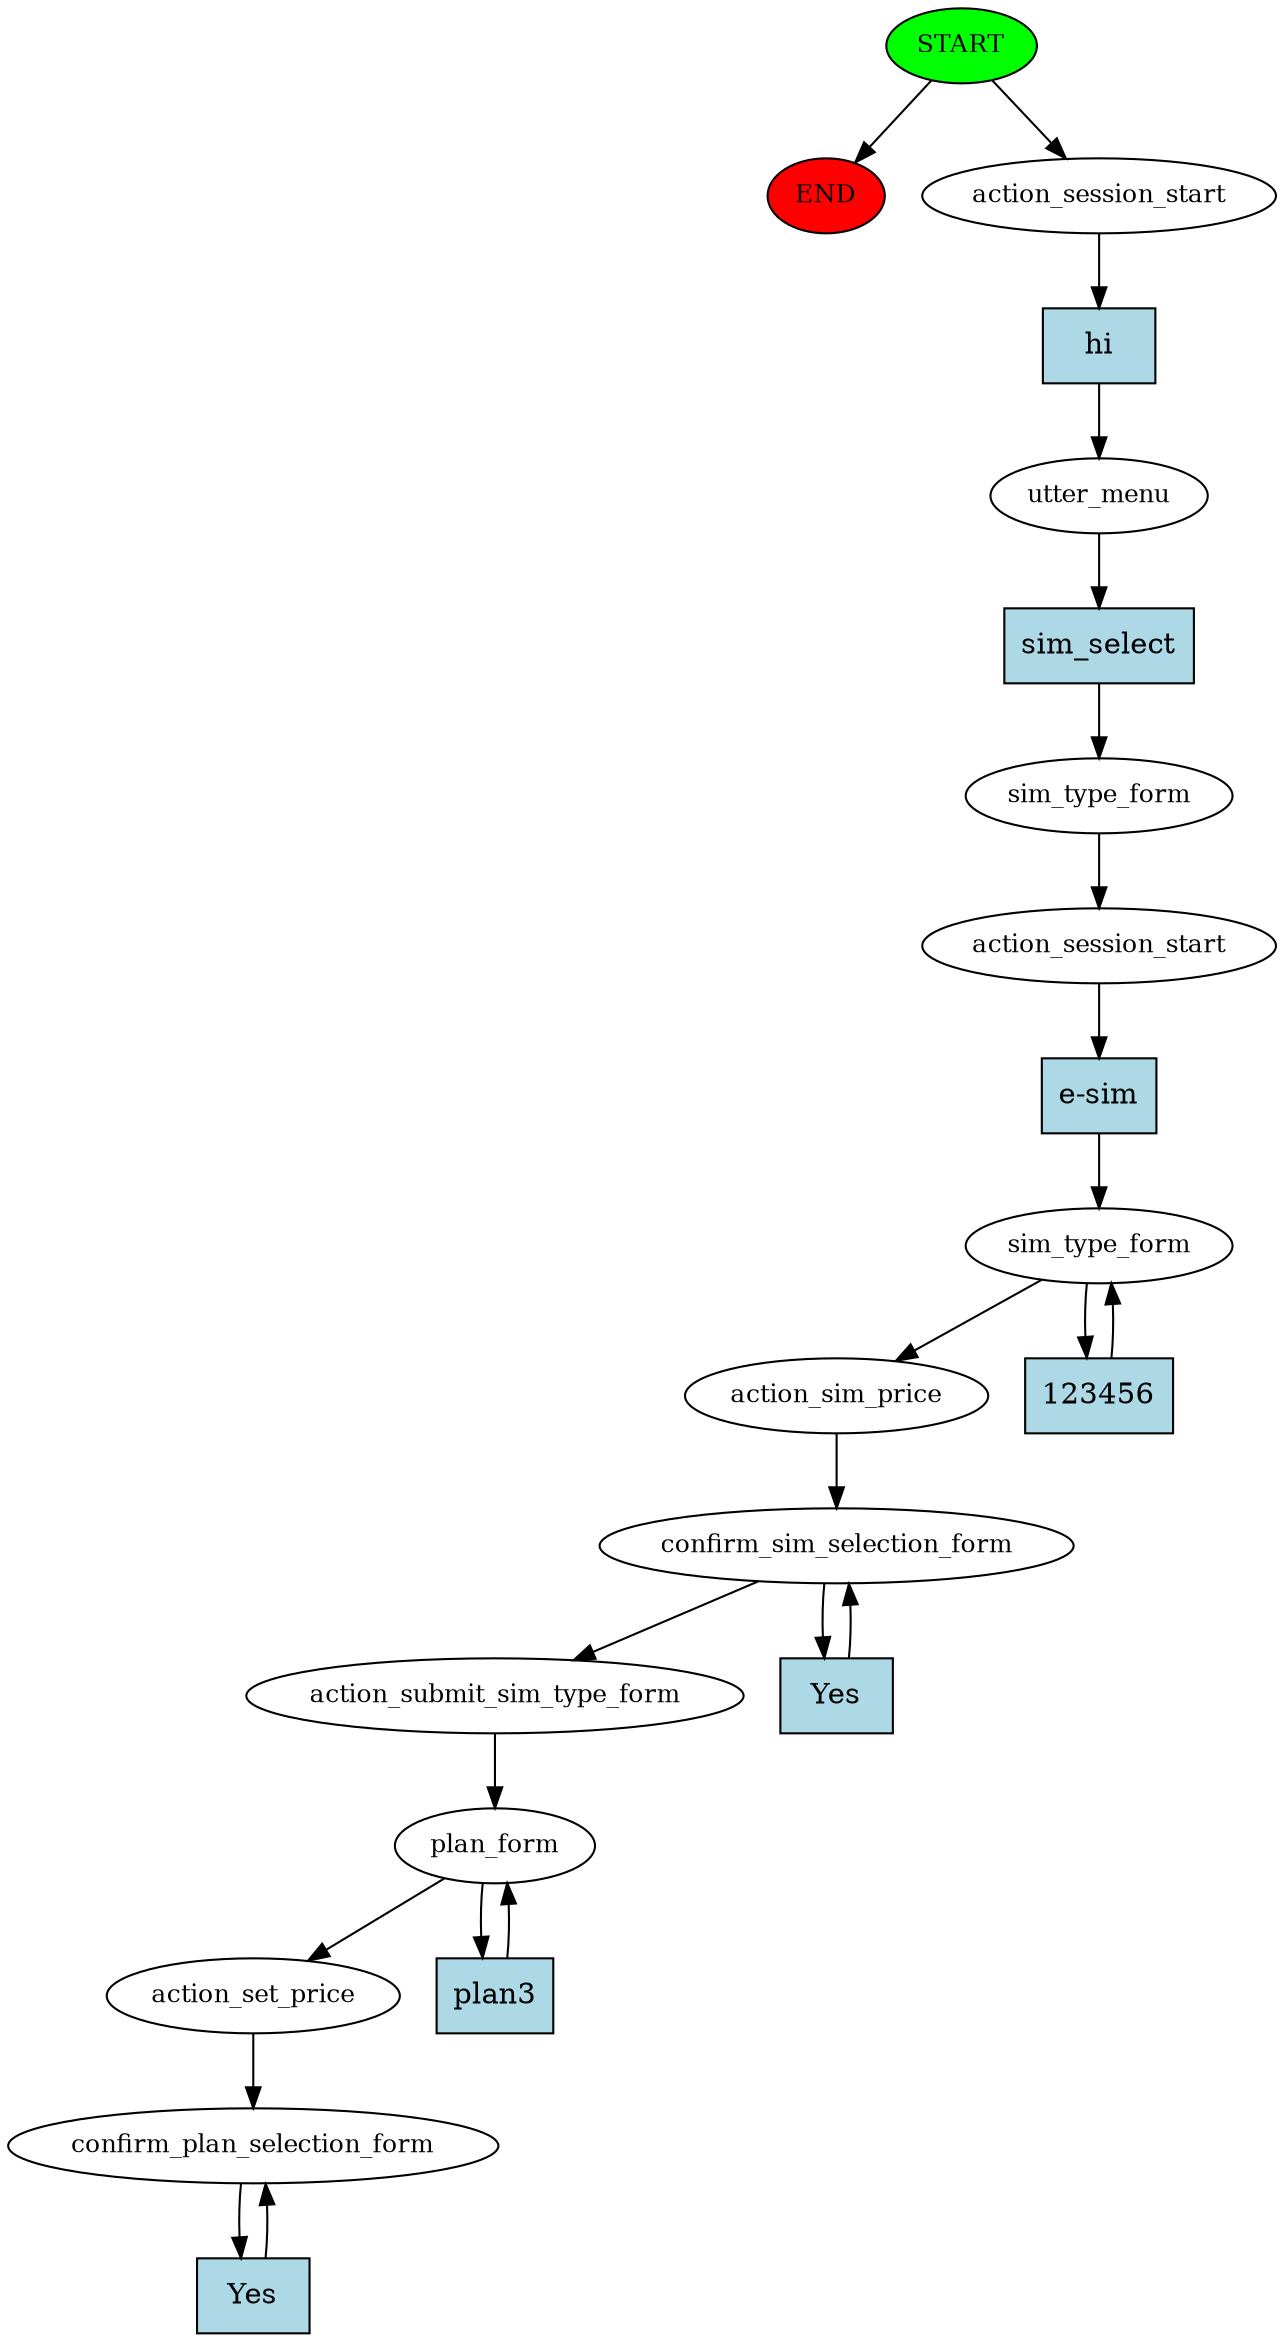 digraph  {
0 [class="start active", fillcolor=green, fontsize=12, label=START, style=filled];
"-1" [class=end, fillcolor=red, fontsize=12, label=END, style=filled];
1 [class=active, fontsize=12, label=action_session_start];
2 [class=active, fontsize=12, label=utter_menu];
3 [class=active, fontsize=12, label=sim_type_form];
4 [class=active, fontsize=12, label=action_session_start];
5 [class=active, fontsize=12, label=sim_type_form];
7 [class=active, fontsize=12, label=action_sim_price];
8 [class=active, fontsize=12, label=confirm_sim_selection_form];
10 [class=active, fontsize=12, label=action_submit_sim_type_form];
11 [class=active, fontsize=12, label=plan_form];
13 [class=active, fontsize=12, label=action_set_price];
14 [class="active dashed", fontsize=12, label=confirm_plan_selection_form];
16 [class="intent active", fillcolor=lightblue, label=hi, shape=rect, style=filled];
17 [class="intent active", fillcolor=lightblue, label=sim_select, shape=rect, style=filled];
18 [class="intent active", fillcolor=lightblue, label="e-sim", shape=rect, style=filled];
19 [class="intent active", fillcolor=lightblue, label=123456, shape=rect, style=filled];
20 [class="intent active", fillcolor=lightblue, label=Yes, shape=rect, style=filled];
21 [class="intent active", fillcolor=lightblue, label=plan3, shape=rect, style=filled];
22 [class="intent active", fillcolor=lightblue, label=Yes, shape=rect, style=filled];
0 -> "-1"  [class="", key=NONE, label=""];
0 -> 1  [class=active, key=NONE, label=""];
1 -> 16  [class=active, key=0];
2 -> 17  [class=active, key=0];
3 -> 4  [class=active, key=NONE, label=""];
4 -> 18  [class=active, key=0];
5 -> 7  [class=active, key=NONE, label=""];
5 -> 19  [class=active, key=0];
7 -> 8  [class=active, key=NONE, label=""];
8 -> 10  [class=active, key=NONE, label=""];
8 -> 20  [class=active, key=0];
10 -> 11  [class=active, key=NONE, label=""];
11 -> 13  [class=active, key=NONE, label=""];
11 -> 21  [class=active, key=0];
13 -> 14  [class=active, key=NONE, label=""];
14 -> 22  [class=active, key=0];
16 -> 2  [class=active, key=0];
17 -> 3  [class=active, key=0];
18 -> 5  [class=active, key=0];
19 -> 5  [class=active, key=0];
20 -> 8  [class=active, key=0];
21 -> 11  [class=active, key=0];
22 -> 14  [class=active, key=0];
}
